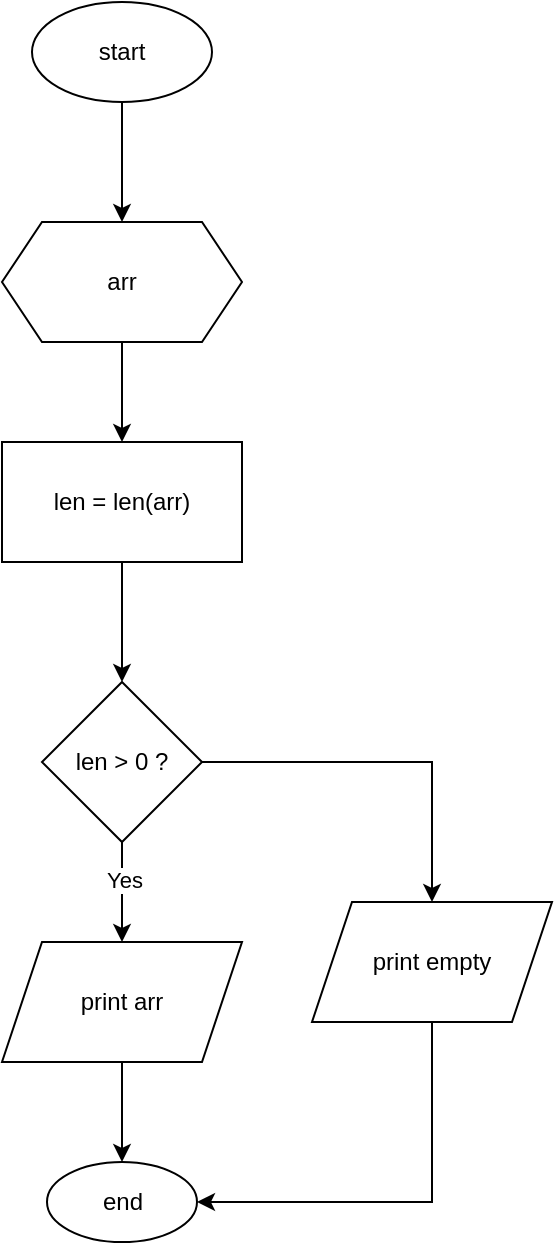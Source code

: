 <mxfile version="21.2.8" type="device">
  <diagram name="Page-1" id="NtTuuyqRF3t-MB-Bj4w4">
    <mxGraphModel dx="549" dy="414" grid="1" gridSize="10" guides="1" tooltips="1" connect="1" arrows="1" fold="1" page="1" pageScale="1" pageWidth="850" pageHeight="1100" math="0" shadow="0">
      <root>
        <mxCell id="0" />
        <mxCell id="1" parent="0" />
        <mxCell id="-cpkeehttCEZ3qrcgFwI-2" style="edgeStyle=orthogonalEdgeStyle;rounded=0;orthogonalLoop=1;jettySize=auto;html=1;" edge="1" parent="1" source="-cpkeehttCEZ3qrcgFwI-1" target="-cpkeehttCEZ3qrcgFwI-3">
          <mxGeometry relative="1" as="geometry">
            <mxPoint x="165" y="170" as="targetPoint" />
          </mxGeometry>
        </mxCell>
        <mxCell id="-cpkeehttCEZ3qrcgFwI-1" value="start" style="ellipse;whiteSpace=wrap;html=1;" vertex="1" parent="1">
          <mxGeometry x="120" y="60" width="90" height="50" as="geometry" />
        </mxCell>
        <mxCell id="-cpkeehttCEZ3qrcgFwI-6" style="edgeStyle=orthogonalEdgeStyle;rounded=0;orthogonalLoop=1;jettySize=auto;html=1;" edge="1" parent="1" source="-cpkeehttCEZ3qrcgFwI-3" target="-cpkeehttCEZ3qrcgFwI-7">
          <mxGeometry relative="1" as="geometry">
            <mxPoint x="165" y="310" as="targetPoint" />
          </mxGeometry>
        </mxCell>
        <mxCell id="-cpkeehttCEZ3qrcgFwI-3" value="arr" style="shape=hexagon;perimeter=hexagonPerimeter2;whiteSpace=wrap;html=1;fixedSize=1;" vertex="1" parent="1">
          <mxGeometry x="105" y="170" width="120" height="60" as="geometry" />
        </mxCell>
        <mxCell id="-cpkeehttCEZ3qrcgFwI-8" style="edgeStyle=orthogonalEdgeStyle;rounded=0;orthogonalLoop=1;jettySize=auto;html=1;" edge="1" parent="1" source="-cpkeehttCEZ3qrcgFwI-7" target="-cpkeehttCEZ3qrcgFwI-9">
          <mxGeometry relative="1" as="geometry">
            <mxPoint x="165" y="400" as="targetPoint" />
          </mxGeometry>
        </mxCell>
        <mxCell id="-cpkeehttCEZ3qrcgFwI-7" value="len = len(arr)" style="rounded=0;whiteSpace=wrap;html=1;" vertex="1" parent="1">
          <mxGeometry x="105" y="280" width="120" height="60" as="geometry" />
        </mxCell>
        <mxCell id="-cpkeehttCEZ3qrcgFwI-10" style="edgeStyle=orthogonalEdgeStyle;rounded=0;orthogonalLoop=1;jettySize=auto;html=1;" edge="1" parent="1" source="-cpkeehttCEZ3qrcgFwI-9" target="-cpkeehttCEZ3qrcgFwI-11">
          <mxGeometry relative="1" as="geometry">
            <mxPoint x="165" y="560" as="targetPoint" />
          </mxGeometry>
        </mxCell>
        <mxCell id="-cpkeehttCEZ3qrcgFwI-12" value="Yes" style="edgeLabel;html=1;align=center;verticalAlign=middle;resizable=0;points=[];" vertex="1" connectable="0" parent="-cpkeehttCEZ3qrcgFwI-10">
          <mxGeometry x="-0.26" y="1" relative="1" as="geometry">
            <mxPoint as="offset" />
          </mxGeometry>
        </mxCell>
        <mxCell id="-cpkeehttCEZ3qrcgFwI-13" style="edgeStyle=orthogonalEdgeStyle;rounded=0;orthogonalLoop=1;jettySize=auto;html=1;" edge="1" parent="1" source="-cpkeehttCEZ3qrcgFwI-9" target="-cpkeehttCEZ3qrcgFwI-14">
          <mxGeometry relative="1" as="geometry">
            <mxPoint x="330" y="520" as="targetPoint" />
          </mxGeometry>
        </mxCell>
        <mxCell id="-cpkeehttCEZ3qrcgFwI-9" value="len &amp;gt; 0 ?" style="rhombus;whiteSpace=wrap;html=1;" vertex="1" parent="1">
          <mxGeometry x="125" y="400" width="80" height="80" as="geometry" />
        </mxCell>
        <mxCell id="-cpkeehttCEZ3qrcgFwI-15" style="edgeStyle=orthogonalEdgeStyle;rounded=0;orthogonalLoop=1;jettySize=auto;html=1;" edge="1" parent="1" source="-cpkeehttCEZ3qrcgFwI-11" target="-cpkeehttCEZ3qrcgFwI-16">
          <mxGeometry relative="1" as="geometry">
            <mxPoint x="165" y="640" as="targetPoint" />
          </mxGeometry>
        </mxCell>
        <mxCell id="-cpkeehttCEZ3qrcgFwI-11" value="print arr" style="shape=parallelogram;perimeter=parallelogramPerimeter;whiteSpace=wrap;html=1;fixedSize=1;" vertex="1" parent="1">
          <mxGeometry x="105" y="530" width="120" height="60" as="geometry" />
        </mxCell>
        <mxCell id="-cpkeehttCEZ3qrcgFwI-17" style="edgeStyle=orthogonalEdgeStyle;rounded=0;orthogonalLoop=1;jettySize=auto;html=1;entryX=1;entryY=0.5;entryDx=0;entryDy=0;" edge="1" parent="1" source="-cpkeehttCEZ3qrcgFwI-14" target="-cpkeehttCEZ3qrcgFwI-16">
          <mxGeometry relative="1" as="geometry">
            <Array as="points">
              <mxPoint x="320" y="660" />
            </Array>
          </mxGeometry>
        </mxCell>
        <mxCell id="-cpkeehttCEZ3qrcgFwI-14" value="print empty" style="shape=parallelogram;perimeter=parallelogramPerimeter;whiteSpace=wrap;html=1;fixedSize=1;" vertex="1" parent="1">
          <mxGeometry x="260" y="510" width="120" height="60" as="geometry" />
        </mxCell>
        <mxCell id="-cpkeehttCEZ3qrcgFwI-16" value="end" style="ellipse;whiteSpace=wrap;html=1;" vertex="1" parent="1">
          <mxGeometry x="127.5" y="640" width="75" height="40" as="geometry" />
        </mxCell>
      </root>
    </mxGraphModel>
  </diagram>
</mxfile>
